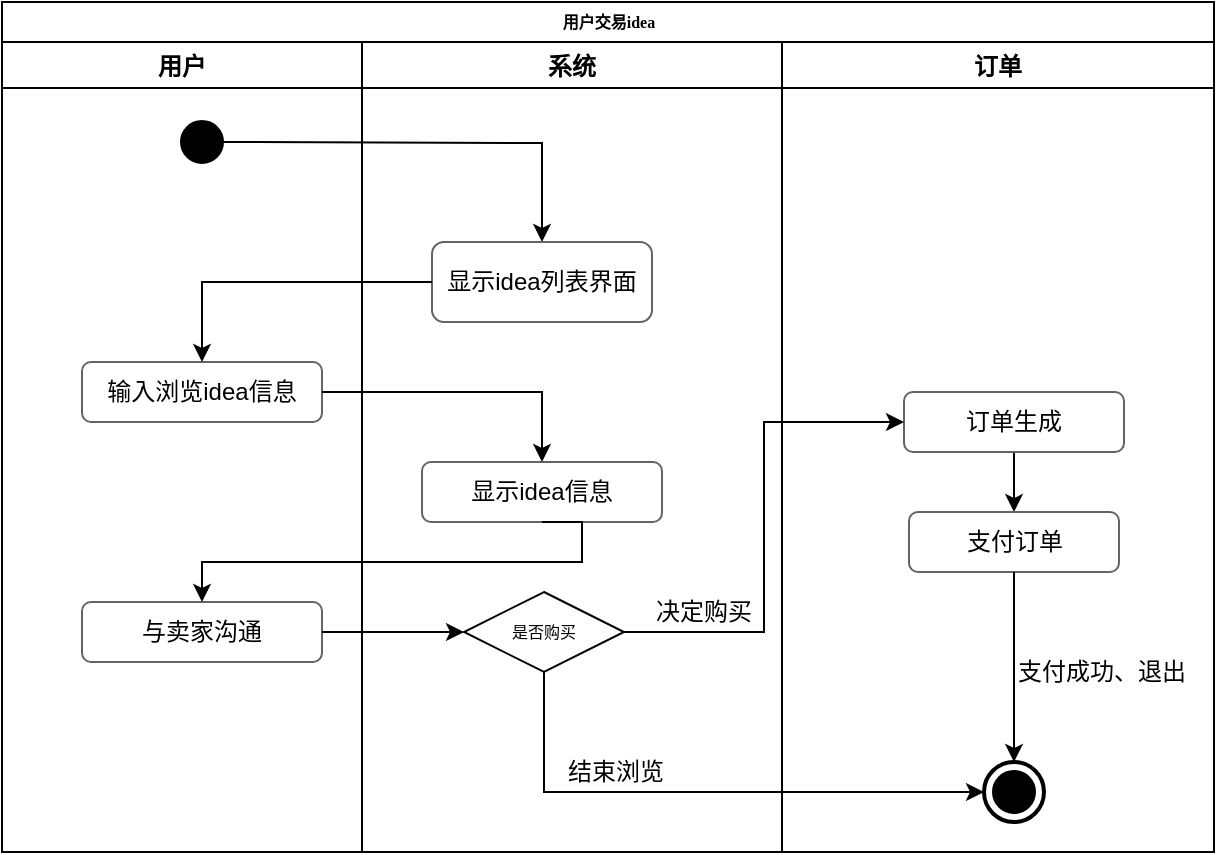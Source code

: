 <mxfile version="11.0.1" type="device"><diagram id="rDvd2yLcyPDm5U5E0JW0" name="第 1 页"><mxGraphModel dx="2315" dy="1857" grid="1" gridSize="10" guides="1" tooltips="1" connect="1" arrows="1" fold="1" page="1" pageScale="1" pageWidth="827" pageHeight="1169" math="0" shadow="0"><root><mxCell id="0"/><mxCell id="1" parent="0"/><mxCell id="1F7BLqziAOFY8S5ulSOz-2" value="用户交易idea" style="swimlane;html=1;childLayout=stackLayout;startSize=20;rounded=0;shadow=0;labelBackgroundColor=none;strokeColor=#000000;strokeWidth=1;fillColor=#ffffff;fontFamily=Verdana;fontSize=8;fontColor=#000000;align=center;" parent="1" vertex="1"><mxGeometry x="-190" y="-85" width="606" height="425" as="geometry"/></mxCell><mxCell id="1F7BLqziAOFY8S5ulSOz-46" value="用户" style="swimlane;startSize=23;" parent="1F7BLqziAOFY8S5ulSOz-2" vertex="1"><mxGeometry y="20" width="180" height="405" as="geometry"><mxRectangle x="70" y="100" width="60" height="23" as="alternateBounds"/></mxGeometry></mxCell><mxCell id="1F7BLqziAOFY8S5ulSOz-47" value="输入浏览idea信息" style="shape=rect;html=1;rounded=1;whiteSpace=wrap;align=center;strokeColor=#636363;" parent="1F7BLqziAOFY8S5ulSOz-46" vertex="1"><mxGeometry x="40" y="160" width="120" height="30" as="geometry"/></mxCell><mxCell id="1F7BLqziAOFY8S5ulSOz-48" value="" style="verticalLabelPosition=bottom;verticalAlign=top;html=1;strokeWidth=2;shape=mxgraph.flowchart.on-page_reference;fillColor=#000000;" parent="1F7BLqziAOFY8S5ulSOz-46" vertex="1"><mxGeometry x="90" y="40" width="20" height="20" as="geometry"/></mxCell><mxCell id="Q0FbfIBI8-f6I7Scj2Ve-5" style="edgeStyle=orthogonalEdgeStyle;rounded=0;orthogonalLoop=1;jettySize=auto;html=1;entryX=0.5;entryY=0;entryDx=0;entryDy=0;" parent="1F7BLqziAOFY8S5ulSOz-46" target="1F7BLqziAOFY8S5ulSOz-50" edge="1"><mxGeometry relative="1" as="geometry"><mxPoint x="290.5" y="100" as="targetPoint"/><mxPoint x="111" y="50" as="sourcePoint"/></mxGeometry></mxCell><mxCell id="1F7BLqziAOFY8S5ulSOz-58" value="与卖家沟通" style="shape=rect;html=1;rounded=1;whiteSpace=wrap;align=center;strokeColor=#636363;" parent="1F7BLqziAOFY8S5ulSOz-46" vertex="1"><mxGeometry x="40" y="280" width="120" height="30" as="geometry"/></mxCell><mxCell id="1F7BLqziAOFY8S5ulSOz-49" value="系统" style="swimlane;startSize=23;" parent="1F7BLqziAOFY8S5ulSOz-2" vertex="1"><mxGeometry x="180" y="20" width="210" height="405" as="geometry"/></mxCell><mxCell id="1F7BLqziAOFY8S5ulSOz-50" value="显示idea列表界面" style="shape=rect;html=1;rounded=1;whiteSpace=wrap;align=center;strokeColor=#636363;" parent="1F7BLqziAOFY8S5ulSOz-49" vertex="1"><mxGeometry x="35" y="100" width="110" height="40" as="geometry"/></mxCell><mxCell id="1F7BLqziAOFY8S5ulSOz-51" value="显示idea信息" style="shape=rect;html=1;rounded=1;whiteSpace=wrap;align=center;strokeColor=#636363;" parent="1F7BLqziAOFY8S5ulSOz-49" vertex="1"><mxGeometry x="30" y="210" width="120" height="30" as="geometry"/></mxCell><mxCell id="1F7BLqziAOFY8S5ulSOz-52" value="是否购买" style="rhombus;whiteSpace=wrap;html=1;rounded=0;shadow=0;labelBackgroundColor=none;strokeColor=#000000;strokeWidth=1;fillColor=#ffffff;fontFamily=Verdana;fontSize=8;fontColor=#000000;align=center;" parent="1F7BLqziAOFY8S5ulSOz-49" vertex="1"><mxGeometry x="51" y="275" width="80" height="40" as="geometry"/></mxCell><mxCell id="1F7BLqziAOFY8S5ulSOz-65" value="结束浏览" style="text;html=1;resizable=0;points=[];autosize=1;align=left;verticalAlign=top;spacingTop=-4;" parent="1F7BLqziAOFY8S5ulSOz-49" vertex="1"><mxGeometry x="101" y="355" width="60" height="20" as="geometry"/></mxCell><mxCell id="Q0FbfIBI8-f6I7Scj2Ve-23" value="决定购买" style="text;html=1;resizable=0;points=[];autosize=1;align=left;verticalAlign=top;spacingTop=-4;" parent="1F7BLqziAOFY8S5ulSOz-49" vertex="1"><mxGeometry x="145" y="275" width="60" height="20" as="geometry"/></mxCell><mxCell id="1F7BLqziAOFY8S5ulSOz-55" style="edgeStyle=orthogonalEdgeStyle;rounded=0;orthogonalLoop=1;jettySize=auto;html=1;entryX=0.5;entryY=0;entryDx=0;entryDy=0;exitX=0;exitY=0.5;exitDx=0;exitDy=0;" parent="1F7BLqziAOFY8S5ulSOz-2" source="1F7BLqziAOFY8S5ulSOz-50" target="1F7BLqziAOFY8S5ulSOz-47" edge="1"><mxGeometry relative="1" as="geometry"><mxPoint x="300.143" y="129.857" as="targetPoint"/><mxPoint x="121" y="80" as="sourcePoint"/></mxGeometry></mxCell><mxCell id="1F7BLqziAOFY8S5ulSOz-56" style="edgeStyle=orthogonalEdgeStyle;rounded=0;orthogonalLoop=1;jettySize=auto;html=1;entryX=0.5;entryY=0;entryDx=0;entryDy=0;exitX=1;exitY=0.5;exitDx=0;exitDy=0;" parent="1F7BLqziAOFY8S5ulSOz-2" source="1F7BLqziAOFY8S5ulSOz-47" target="1F7BLqziAOFY8S5ulSOz-51" edge="1"><mxGeometry relative="1" as="geometry"><mxPoint x="109.857" y="189.857" as="targetPoint"/><mxPoint x="245.286" y="149.857" as="sourcePoint"/></mxGeometry></mxCell><mxCell id="1F7BLqziAOFY8S5ulSOz-57" style="edgeStyle=orthogonalEdgeStyle;rounded=0;orthogonalLoop=1;jettySize=auto;html=1;exitX=0.5;exitY=1;exitDx=0;exitDy=0;" parent="1F7BLqziAOFY8S5ulSOz-2" source="1F7BLqziAOFY8S5ulSOz-51" target="1F7BLqziAOFY8S5ulSOz-58" edge="1"><mxGeometry relative="1" as="geometry"><mxPoint x="100" y="305" as="targetPoint"/><mxPoint x="255.286" y="159.857" as="sourcePoint"/><Array as="points"><mxPoint x="290" y="280"/><mxPoint x="100" y="280"/></Array></mxGeometry></mxCell><mxCell id="1F7BLqziAOFY8S5ulSOz-61" value="" style="edgeStyle=orthogonalEdgeStyle;rounded=0;orthogonalLoop=1;jettySize=auto;html=1;entryX=0;entryY=0.5;entryDx=0;entryDy=0;" parent="1F7BLqziAOFY8S5ulSOz-2" source="1F7BLqziAOFY8S5ulSOz-58" target="1F7BLqziAOFY8S5ulSOz-52" edge="1"><mxGeometry relative="1" as="geometry"/></mxCell><mxCell id="1F7BLqziAOFY8S5ulSOz-69" value="订单" style="swimlane;startSize=23;" parent="1F7BLqziAOFY8S5ulSOz-2" vertex="1"><mxGeometry x="390" y="20" width="216" height="405" as="geometry"/></mxCell><mxCell id="1F7BLqziAOFY8S5ulSOz-82" value="" style="edgeStyle=orthogonalEdgeStyle;rounded=0;orthogonalLoop=1;jettySize=auto;html=1;entryX=0.5;entryY=0;entryDx=0;entryDy=0;" parent="1F7BLqziAOFY8S5ulSOz-69" source="1F7BLqziAOFY8S5ulSOz-70" target="1F7BLqziAOFY8S5ulSOz-71" edge="1"><mxGeometry relative="1" as="geometry"><mxPoint x="116" y="285" as="targetPoint"/><Array as="points"><mxPoint x="116" y="212"/><mxPoint x="116" y="212"/></Array></mxGeometry></mxCell><mxCell id="1F7BLqziAOFY8S5ulSOz-70" value="订单生成" style="shape=rect;html=1;rounded=1;whiteSpace=wrap;align=center;strokeColor=#636363;" parent="1F7BLqziAOFY8S5ulSOz-69" vertex="1"><mxGeometry x="61" y="175" width="110" height="30" as="geometry"/></mxCell><mxCell id="1F7BLqziAOFY8S5ulSOz-71" value="支付订单" style="shape=rect;html=1;rounded=1;whiteSpace=wrap;align=center;strokeColor=#636363;" parent="1F7BLqziAOFY8S5ulSOz-69" vertex="1"><mxGeometry x="63.5" y="235" width="105" height="30" as="geometry"/></mxCell><mxCell id="1F7BLqziAOFY8S5ulSOz-89" value="" style="verticalLabelPosition=bottom;verticalAlign=top;html=1;strokeWidth=2;shape=mxgraph.flowchart.on-page_reference;" parent="1F7BLqziAOFY8S5ulSOz-69" vertex="1"><mxGeometry x="101" y="360" width="30" height="30" as="geometry"/></mxCell><mxCell id="1F7BLqziAOFY8S5ulSOz-90" value="" style="verticalLabelPosition=bottom;verticalAlign=top;html=1;strokeWidth=2;shape=mxgraph.flowchart.on-page_reference;fillColor=#000000;" parent="1F7BLqziAOFY8S5ulSOz-69" vertex="1"><mxGeometry x="106" y="365" width="20" height="20" as="geometry"/></mxCell><mxCell id="1F7BLqziAOFY8S5ulSOz-91" value="支付成功、退出" style="text;html=1;resizable=0;points=[];autosize=1;align=left;verticalAlign=top;spacingTop=-4;" parent="1F7BLqziAOFY8S5ulSOz-69" vertex="1"><mxGeometry x="116" y="305" width="100" height="20" as="geometry"/></mxCell><mxCell id="1F7BLqziAOFY8S5ulSOz-84" value="" style="edgeStyle=orthogonalEdgeStyle;rounded=0;orthogonalLoop=1;jettySize=auto;html=1;entryX=0.5;entryY=0;entryDx=0;entryDy=0;entryPerimeter=0;" parent="1F7BLqziAOFY8S5ulSOz-69" source="1F7BLqziAOFY8S5ulSOz-71" target="1F7BLqziAOFY8S5ulSOz-89" edge="1"><mxGeometry relative="1" as="geometry"><mxPoint x="116.333" y="295" as="targetPoint"/></mxGeometry></mxCell><mxCell id="1F7BLqziAOFY8S5ulSOz-80" value="" style="edgeStyle=orthogonalEdgeStyle;rounded=0;orthogonalLoop=1;jettySize=auto;html=1;entryX=0;entryY=0.5;entryDx=0;entryDy=0;exitX=1;exitY=0.5;exitDx=0;exitDy=0;" parent="1F7BLqziAOFY8S5ulSOz-2" source="1F7BLqziAOFY8S5ulSOz-52" target="1F7BLqziAOFY8S5ulSOz-70" edge="1"><mxGeometry relative="1" as="geometry"><mxPoint x="320.429" y="325.286" as="sourcePoint"/><mxPoint x="435" y="325.286" as="targetPoint"/></mxGeometry></mxCell><mxCell id="1F7BLqziAOFY8S5ulSOz-62" value="" style="edgeStyle=orthogonalEdgeStyle;rounded=0;orthogonalLoop=1;jettySize=auto;html=1;exitX=0.5;exitY=1;exitDx=0;exitDy=0;entryX=0;entryY=0.5;entryDx=0;entryDy=0;entryPerimeter=0;" parent="1F7BLqziAOFY8S5ulSOz-2" source="1F7BLqziAOFY8S5ulSOz-52" target="1F7BLqziAOFY8S5ulSOz-89" edge="1"><mxGeometry relative="1" as="geometry"><mxPoint x="487.002" y="395.286" as="targetPoint"/><Array as="points"><mxPoint x="271" y="395"/></Array></mxGeometry></mxCell></root></mxGraphModel></diagram></mxfile>